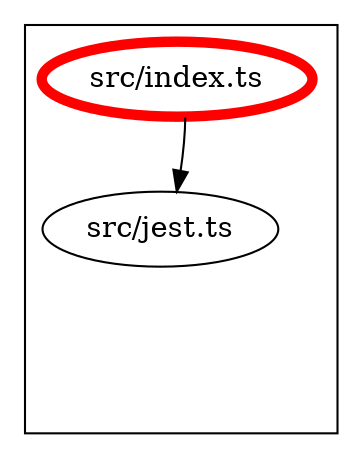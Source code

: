 digraph "dependency-graph-@siteimprove/alfa-jest" {
  compound = true;
  "src/jest.ts";
  subgraph "cluster_src" {
    color = "#000000";
    label = "";
    "src/jest.ts" [
      label = "src/jest.ts";
    ];
    "exit_src" [
      style = "invis";
    ];
    "src/index.ts" [
      label = "src/index.ts";
      color = "#ff0000";
      penwidth = 5;
    ];
    "src/jest.ts" -> "exit_src" [
      style = "invis";
    ];
    "src/index.ts" -> "exit_src" [
      style = "invis";
    ];
  }
  "src/index.ts" -> "src/jest.ts" [
    style = "invis";
  ];
  "src/index.ts" -> "src/jest.ts" [
    style = "solid";
    color = "black";
  ];
}